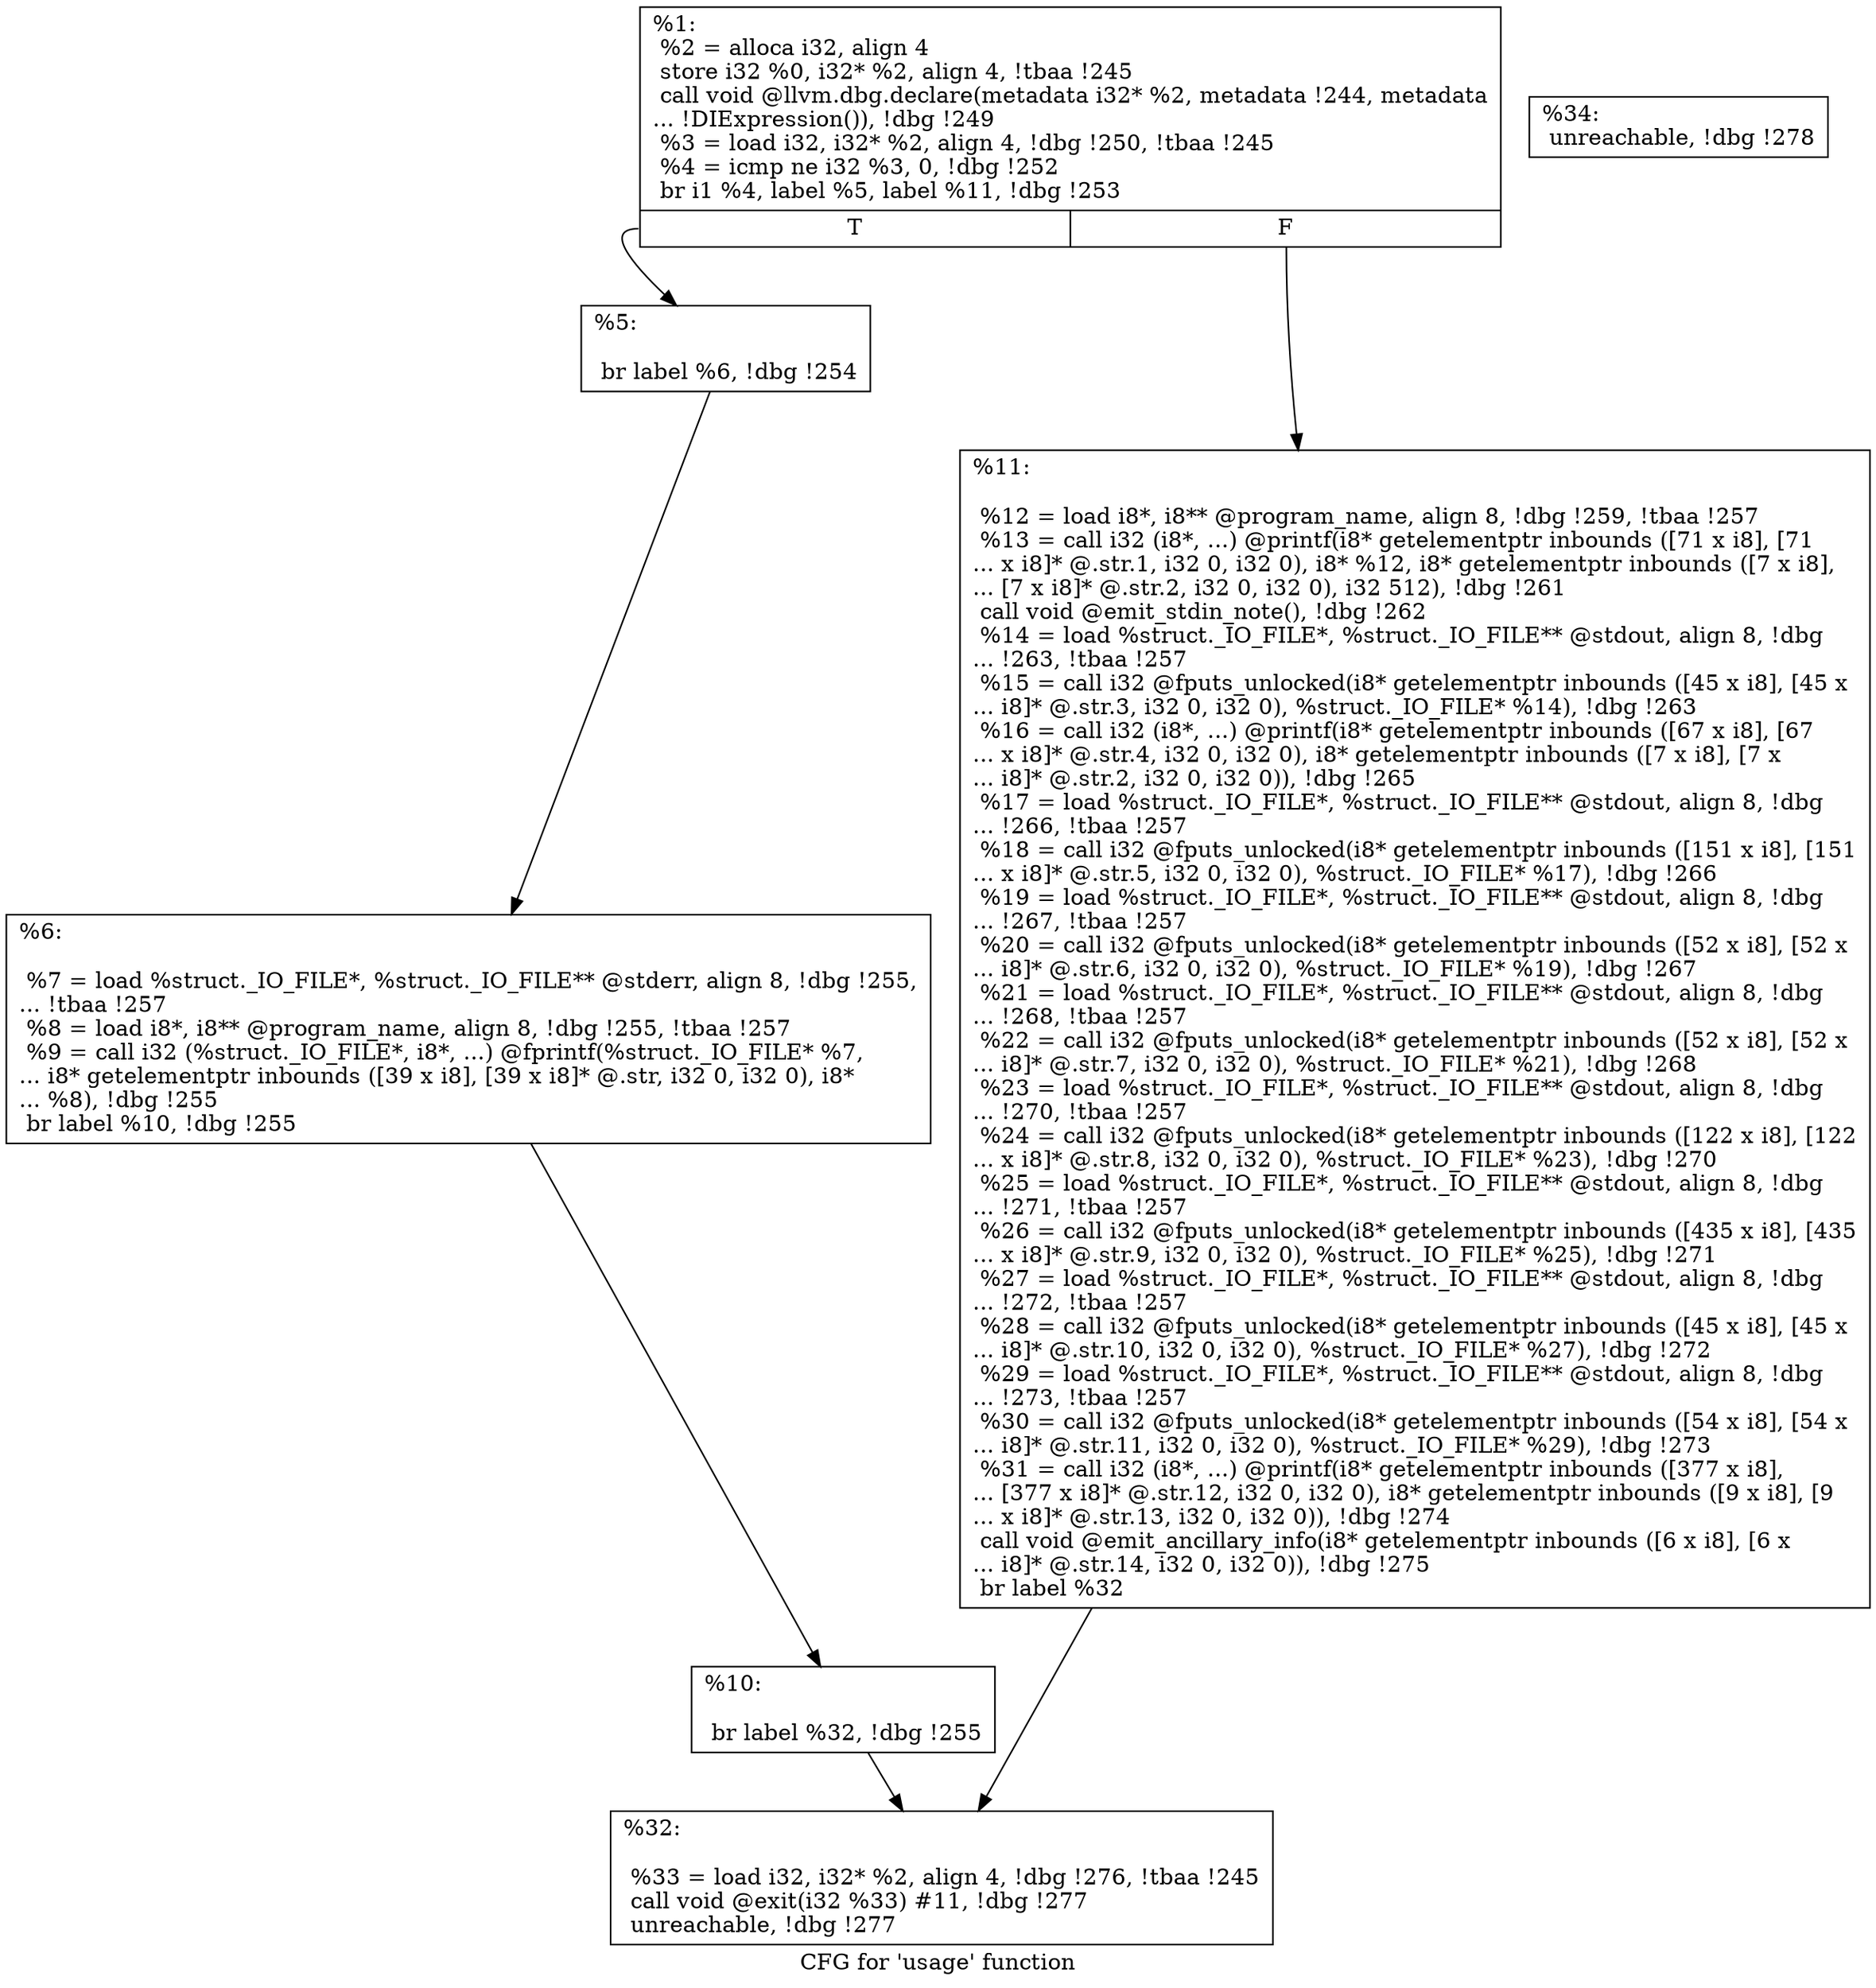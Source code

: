 digraph "CFG for 'usage' function" {
	label="CFG for 'usage' function";

	Node0x266c290 [shape=record,label="{%1:\l  %2 = alloca i32, align 4\l  store i32 %0, i32* %2, align 4, !tbaa !245\l  call void @llvm.dbg.declare(metadata i32* %2, metadata !244, metadata\l... !DIExpression()), !dbg !249\l  %3 = load i32, i32* %2, align 4, !dbg !250, !tbaa !245\l  %4 = icmp ne i32 %3, 0, !dbg !252\l  br i1 %4, label %5, label %11, !dbg !253\l|{<s0>T|<s1>F}}"];
	Node0x266c290:s0 -> Node0x26894a0;
	Node0x266c290:s1 -> Node0x2689590;
	Node0x26894a0 [shape=record,label="{%5:\l\l  br label %6, !dbg !254\l}"];
	Node0x26894a0 -> Node0x26894f0;
	Node0x26894f0 [shape=record,label="{%6:\l\l  %7 = load %struct._IO_FILE*, %struct._IO_FILE** @stderr, align 8, !dbg !255,\l... !tbaa !257\l  %8 = load i8*, i8** @program_name, align 8, !dbg !255, !tbaa !257\l  %9 = call i32 (%struct._IO_FILE*, i8*, ...) @fprintf(%struct._IO_FILE* %7,\l... i8* getelementptr inbounds ([39 x i8], [39 x i8]* @.str, i32 0, i32 0), i8*\l... %8), !dbg !255\l  br label %10, !dbg !255\l}"];
	Node0x26894f0 -> Node0x2689540;
	Node0x2689540 [shape=record,label="{%10:\l\l  br label %32, !dbg !255\l}"];
	Node0x2689540 -> Node0x26895e0;
	Node0x2689590 [shape=record,label="{%11:\l\l  %12 = load i8*, i8** @program_name, align 8, !dbg !259, !tbaa !257\l  %13 = call i32 (i8*, ...) @printf(i8* getelementptr inbounds ([71 x i8], [71\l... x i8]* @.str.1, i32 0, i32 0), i8* %12, i8* getelementptr inbounds ([7 x i8],\l... [7 x i8]* @.str.2, i32 0, i32 0), i32 512), !dbg !261\l  call void @emit_stdin_note(), !dbg !262\l  %14 = load %struct._IO_FILE*, %struct._IO_FILE** @stdout, align 8, !dbg\l... !263, !tbaa !257\l  %15 = call i32 @fputs_unlocked(i8* getelementptr inbounds ([45 x i8], [45 x\l... i8]* @.str.3, i32 0, i32 0), %struct._IO_FILE* %14), !dbg !263\l  %16 = call i32 (i8*, ...) @printf(i8* getelementptr inbounds ([67 x i8], [67\l... x i8]* @.str.4, i32 0, i32 0), i8* getelementptr inbounds ([7 x i8], [7 x\l... i8]* @.str.2, i32 0, i32 0)), !dbg !265\l  %17 = load %struct._IO_FILE*, %struct._IO_FILE** @stdout, align 8, !dbg\l... !266, !tbaa !257\l  %18 = call i32 @fputs_unlocked(i8* getelementptr inbounds ([151 x i8], [151\l... x i8]* @.str.5, i32 0, i32 0), %struct._IO_FILE* %17), !dbg !266\l  %19 = load %struct._IO_FILE*, %struct._IO_FILE** @stdout, align 8, !dbg\l... !267, !tbaa !257\l  %20 = call i32 @fputs_unlocked(i8* getelementptr inbounds ([52 x i8], [52 x\l... i8]* @.str.6, i32 0, i32 0), %struct._IO_FILE* %19), !dbg !267\l  %21 = load %struct._IO_FILE*, %struct._IO_FILE** @stdout, align 8, !dbg\l... !268, !tbaa !257\l  %22 = call i32 @fputs_unlocked(i8* getelementptr inbounds ([52 x i8], [52 x\l... i8]* @.str.7, i32 0, i32 0), %struct._IO_FILE* %21), !dbg !268\l  %23 = load %struct._IO_FILE*, %struct._IO_FILE** @stdout, align 8, !dbg\l... !270, !tbaa !257\l  %24 = call i32 @fputs_unlocked(i8* getelementptr inbounds ([122 x i8], [122\l... x i8]* @.str.8, i32 0, i32 0), %struct._IO_FILE* %23), !dbg !270\l  %25 = load %struct._IO_FILE*, %struct._IO_FILE** @stdout, align 8, !dbg\l... !271, !tbaa !257\l  %26 = call i32 @fputs_unlocked(i8* getelementptr inbounds ([435 x i8], [435\l... x i8]* @.str.9, i32 0, i32 0), %struct._IO_FILE* %25), !dbg !271\l  %27 = load %struct._IO_FILE*, %struct._IO_FILE** @stdout, align 8, !dbg\l... !272, !tbaa !257\l  %28 = call i32 @fputs_unlocked(i8* getelementptr inbounds ([45 x i8], [45 x\l... i8]* @.str.10, i32 0, i32 0), %struct._IO_FILE* %27), !dbg !272\l  %29 = load %struct._IO_FILE*, %struct._IO_FILE** @stdout, align 8, !dbg\l... !273, !tbaa !257\l  %30 = call i32 @fputs_unlocked(i8* getelementptr inbounds ([54 x i8], [54 x\l... i8]* @.str.11, i32 0, i32 0), %struct._IO_FILE* %29), !dbg !273\l  %31 = call i32 (i8*, ...) @printf(i8* getelementptr inbounds ([377 x i8],\l... [377 x i8]* @.str.12, i32 0, i32 0), i8* getelementptr inbounds ([9 x i8], [9\l... x i8]* @.str.13, i32 0, i32 0)), !dbg !274\l  call void @emit_ancillary_info(i8* getelementptr inbounds ([6 x i8], [6 x\l... i8]* @.str.14, i32 0, i32 0)), !dbg !275\l  br label %32\l}"];
	Node0x2689590 -> Node0x26895e0;
	Node0x26895e0 [shape=record,label="{%32:\l\l  %33 = load i32, i32* %2, align 4, !dbg !276, !tbaa !245\l  call void @exit(i32 %33) #11, !dbg !277\l  unreachable, !dbg !277\l}"];
	Node0x2689630 [shape=record,label="{%34:                                                  \l  unreachable, !dbg !278\l}"];
}
